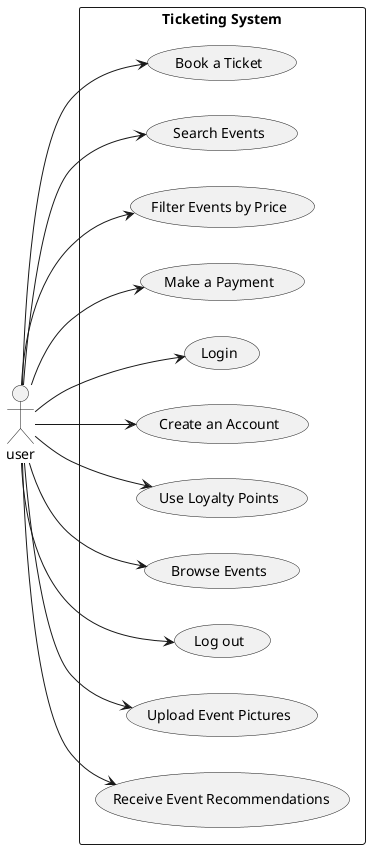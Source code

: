 @startuml UsecaseDiagram_User
left to right direction
actor user


rectangle "Ticketing System"{
    usecase "Book a Ticket" as UC1
    usecase "Search Events" as UC2
    usecase "Filter Events by Price" as UC3
    usecase "Make a Payment" as UC4
    usecase "Login" as UC5
    usecase "Create an Account" as UC6
    usecase "Use Loyalty Points" as UC7
    usecase "Browse Events" as UC9
    usecase "Log out" as UC13
    usecase "Upload Event Pictures" as UC14
    usecase "Receive Event Recommendations" as UC15



user -->UC1
user -->UC2
user -->UC3
user -->UC4
user -->UC5
user -->UC6
user -->UC7
user -->UC9
user -->UC13
user -->UC14
user -->UC15



}
@enduml